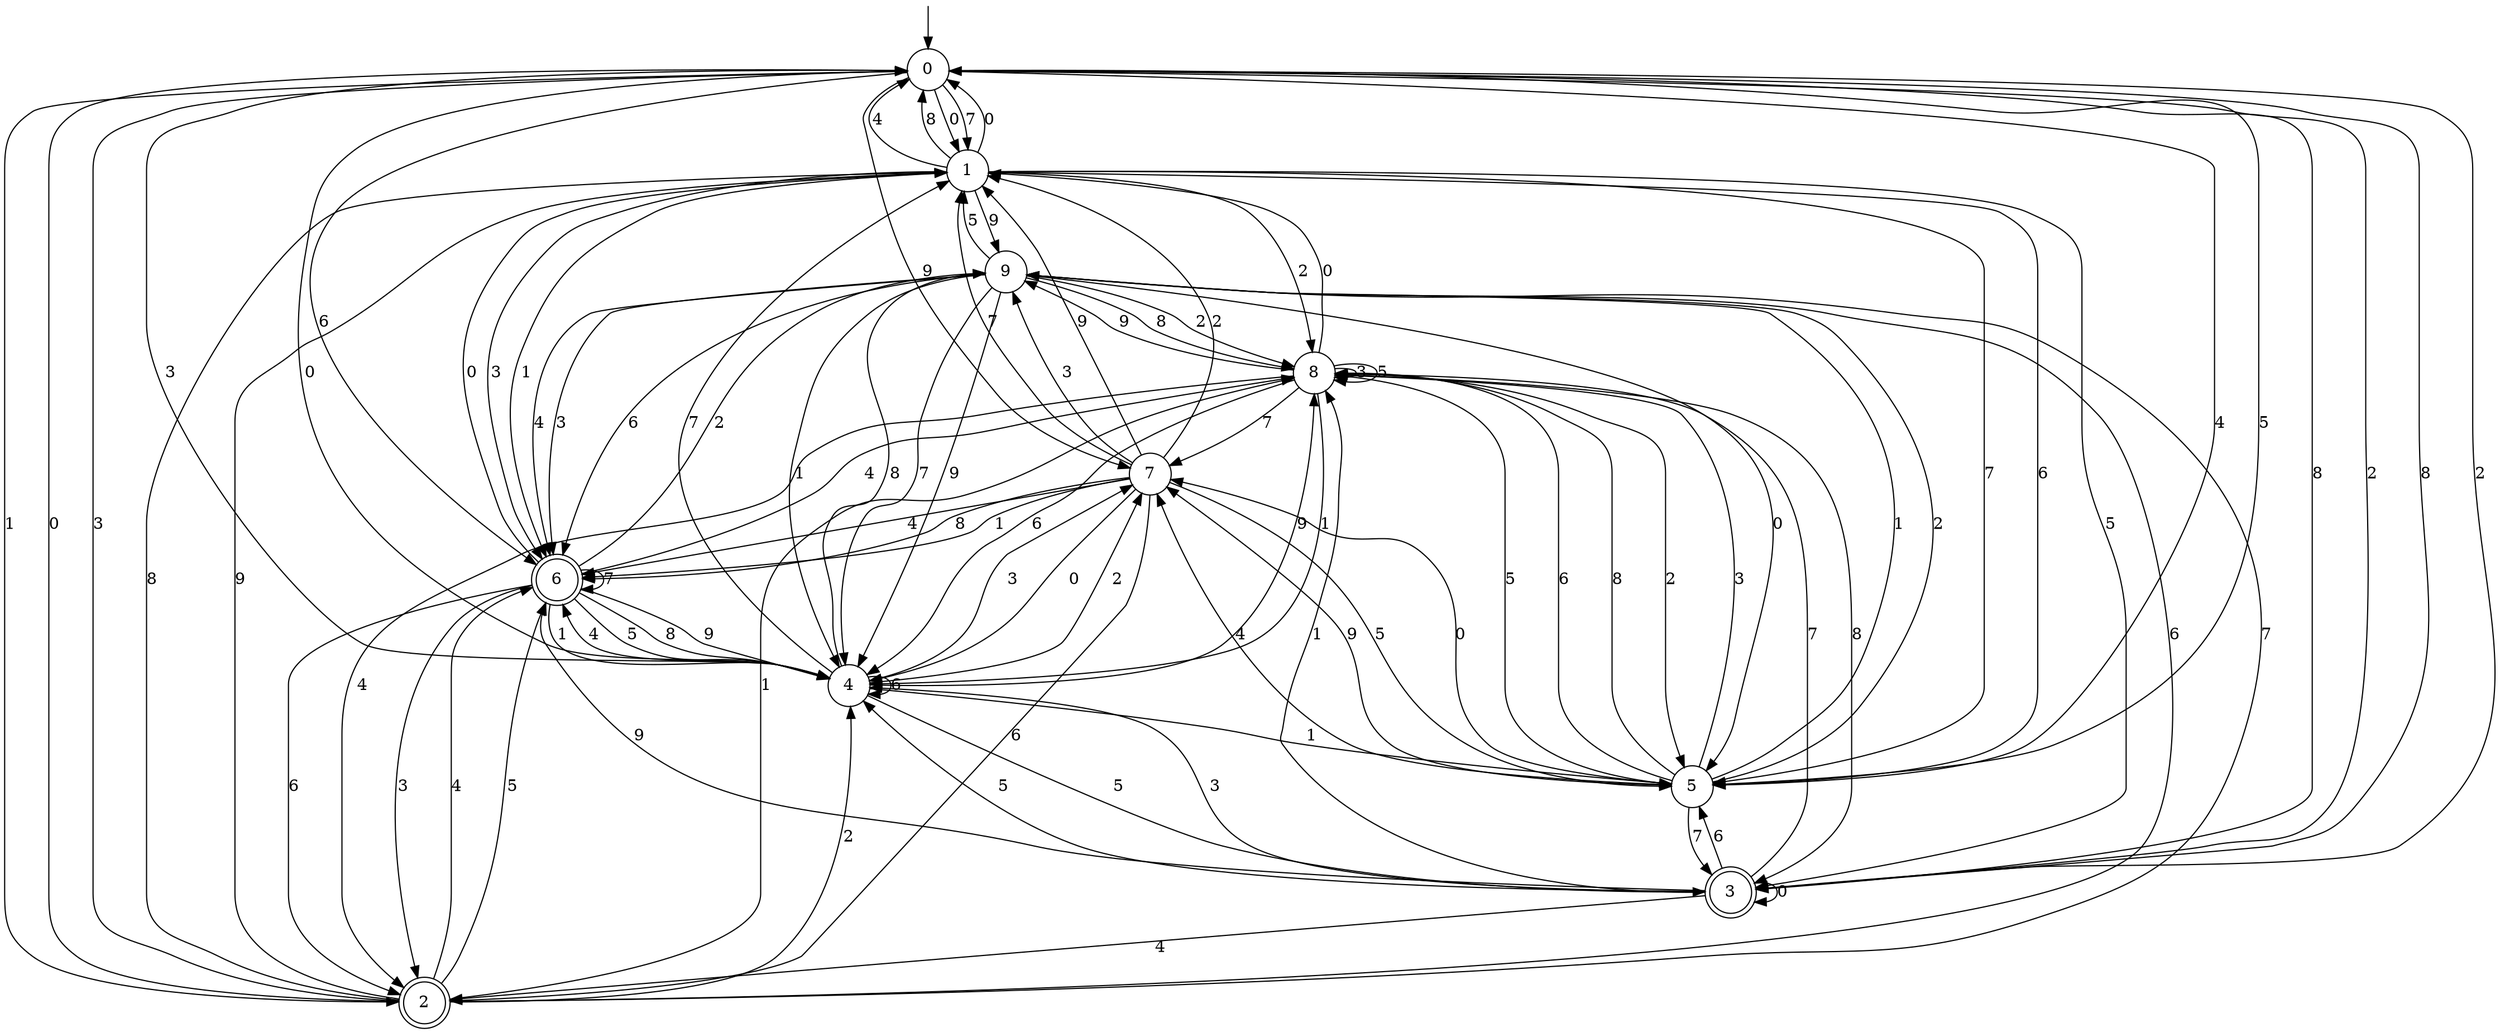 digraph g {

	s0 [shape="circle" label="0"];
	s1 [shape="circle" label="1"];
	s2 [shape="doublecircle" label="2"];
	s3 [shape="doublecircle" label="3"];
	s4 [shape="circle" label="4"];
	s5 [shape="circle" label="5"];
	s6 [shape="doublecircle" label="6"];
	s7 [shape="circle" label="7"];
	s8 [shape="circle" label="8"];
	s9 [shape="circle" label="9"];
	s0 -> s1 [label="0"];
	s0 -> s2 [label="1"];
	s0 -> s3 [label="2"];
	s0 -> s4 [label="3"];
	s0 -> s5 [label="4"];
	s0 -> s5 [label="5"];
	s0 -> s6 [label="6"];
	s0 -> s1 [label="7"];
	s0 -> s3 [label="8"];
	s0 -> s7 [label="9"];
	s1 -> s0 [label="0"];
	s1 -> s6 [label="1"];
	s1 -> s8 [label="2"];
	s1 -> s6 [label="3"];
	s1 -> s0 [label="4"];
	s1 -> s3 [label="5"];
	s1 -> s5 [label="6"];
	s1 -> s5 [label="7"];
	s1 -> s0 [label="8"];
	s1 -> s9 [label="9"];
	s2 -> s0 [label="0"];
	s2 -> s8 [label="1"];
	s2 -> s4 [label="2"];
	s2 -> s0 [label="3"];
	s2 -> s6 [label="4"];
	s2 -> s6 [label="5"];
	s2 -> s9 [label="6"];
	s2 -> s9 [label="7"];
	s2 -> s1 [label="8"];
	s2 -> s1 [label="9"];
	s3 -> s3 [label="0"];
	s3 -> s8 [label="1"];
	s3 -> s0 [label="2"];
	s3 -> s4 [label="3"];
	s3 -> s2 [label="4"];
	s3 -> s4 [label="5"];
	s3 -> s5 [label="6"];
	s3 -> s8 [label="7"];
	s3 -> s0 [label="8"];
	s3 -> s6 [label="9"];
	s4 -> s0 [label="0"];
	s4 -> s5 [label="1"];
	s4 -> s7 [label="2"];
	s4 -> s7 [label="3"];
	s4 -> s6 [label="4"];
	s4 -> s3 [label="5"];
	s4 -> s4 [label="6"];
	s4 -> s1 [label="7"];
	s4 -> s9 [label="8"];
	s4 -> s8 [label="9"];
	s5 -> s7 [label="0"];
	s5 -> s9 [label="1"];
	s5 -> s9 [label="2"];
	s5 -> s8 [label="3"];
	s5 -> s7 [label="4"];
	s5 -> s8 [label="5"];
	s5 -> s8 [label="6"];
	s5 -> s3 [label="7"];
	s5 -> s8 [label="8"];
	s5 -> s7 [label="9"];
	s6 -> s1 [label="0"];
	s6 -> s4 [label="1"];
	s6 -> s9 [label="2"];
	s6 -> s2 [label="3"];
	s6 -> s8 [label="4"];
	s6 -> s4 [label="5"];
	s6 -> s2 [label="6"];
	s6 -> s6 [label="7"];
	s6 -> s4 [label="8"];
	s6 -> s4 [label="9"];
	s7 -> s4 [label="0"];
	s7 -> s6 [label="1"];
	s7 -> s1 [label="2"];
	s7 -> s9 [label="3"];
	s7 -> s6 [label="4"];
	s7 -> s5 [label="5"];
	s7 -> s2 [label="6"];
	s7 -> s1 [label="7"];
	s7 -> s6 [label="8"];
	s7 -> s1 [label="9"];
	s8 -> s1 [label="0"];
	s8 -> s4 [label="1"];
	s8 -> s5 [label="2"];
	s8 -> s8 [label="3"];
	s8 -> s2 [label="4"];
	s8 -> s8 [label="5"];
	s8 -> s4 [label="6"];
	s8 -> s7 [label="7"];
	s8 -> s3 [label="8"];
	s8 -> s9 [label="9"];
	s9 -> s5 [label="0"];
	s9 -> s4 [label="1"];
	s9 -> s8 [label="2"];
	s9 -> s6 [label="3"];
	s9 -> s6 [label="4"];
	s9 -> s1 [label="5"];
	s9 -> s6 [label="6"];
	s9 -> s4 [label="7"];
	s9 -> s8 [label="8"];
	s9 -> s4 [label="9"];

__start0 [label="" shape="none" width="0" height="0"];
__start0 -> s0;

}
